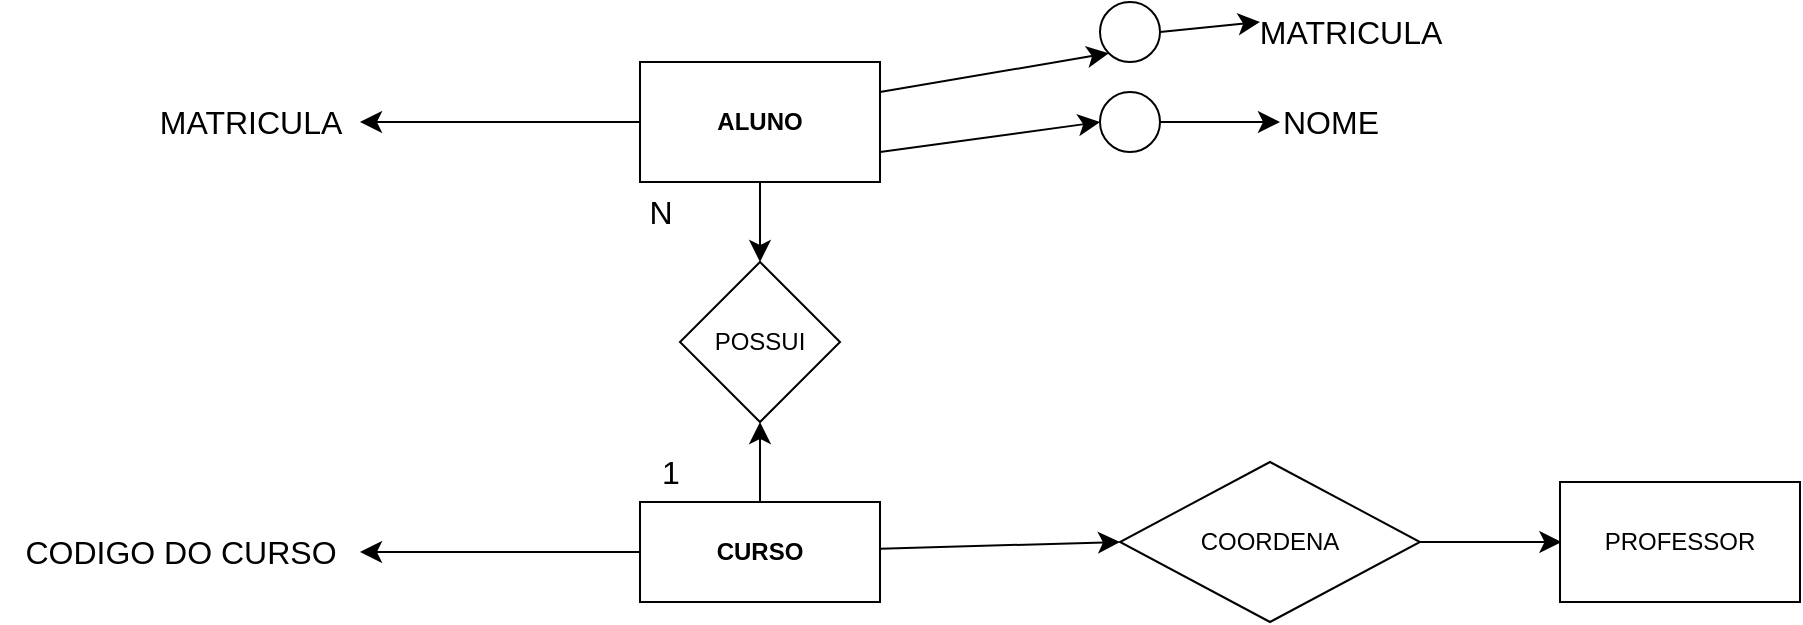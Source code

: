 <mxfile version="28.1.1">
  <diagram name="Página-1" id="gxBmpCW_wgOIX8ltwjLV">
    <mxGraphModel dx="2571" dy="966" grid="1" gridSize="10" guides="1" tooltips="1" connect="1" arrows="1" fold="1" page="1" pageScale="1" pageWidth="827" pageHeight="1169" math="0" shadow="0">
      <root>
        <mxCell id="0" />
        <mxCell id="1" parent="0" />
        <mxCell id="UAIM1vHzZ6v7eg1XLPhz-1" value="&lt;font style=&quot;vertical-align: inherit;&quot; dir=&quot;auto&quot;&gt;&lt;font style=&quot;vertical-align: inherit;&quot; dir=&quot;auto&quot;&gt;ALUNO&lt;/font&gt;&lt;/font&gt;" style="rounded=0;whiteSpace=wrap;html=1;fontStyle=1" parent="1" vertex="1">
          <mxGeometry x="50" y="130" width="120" height="60" as="geometry" />
        </mxCell>
        <mxCell id="UAIM1vHzZ6v7eg1XLPhz-2" value="&lt;font style=&quot;vertical-align: inherit;&quot; dir=&quot;auto&quot;&gt;&lt;font style=&quot;vertical-align: inherit;&quot; dir=&quot;auto&quot;&gt;CURSO&lt;/font&gt;&lt;/font&gt;" style="rounded=0;whiteSpace=wrap;html=1;fontStyle=1" parent="1" vertex="1">
          <mxGeometry x="50" y="350" width="120" height="50" as="geometry" />
        </mxCell>
        <mxCell id="UAIM1vHzZ6v7eg1XLPhz-3" value="&lt;font style=&quot;vertical-align: inherit;&quot; dir=&quot;auto&quot;&gt;&lt;font style=&quot;vertical-align: inherit;&quot; dir=&quot;auto&quot;&gt;COORDENA&lt;/font&gt;&lt;/font&gt;" style="rhombus;whiteSpace=wrap;html=1;" parent="1" vertex="1">
          <mxGeometry x="290" y="330" width="150" height="80" as="geometry" />
        </mxCell>
        <mxCell id="UAIM1vHzZ6v7eg1XLPhz-4" value="&lt;font style=&quot;vertical-align: inherit;&quot; dir=&quot;auto&quot;&gt;&lt;font style=&quot;vertical-align: inherit;&quot; dir=&quot;auto&quot;&gt;PROFESSOR&lt;/font&gt;&lt;/font&gt;" style="rounded=0;whiteSpace=wrap;html=1;" parent="1" vertex="1">
          <mxGeometry x="510" y="340" width="120" height="60" as="geometry" />
        </mxCell>
        <mxCell id="9o845QMhguXBh0l6ZHtV-1" value="" style="endArrow=classic;html=1;rounded=0;fontSize=12;startSize=8;endSize=8;curved=1;entryX=0;entryY=0.5;entryDx=0;entryDy=0;" edge="1" parent="1" source="UAIM1vHzZ6v7eg1XLPhz-2" target="UAIM1vHzZ6v7eg1XLPhz-3">
          <mxGeometry width="50" height="50" relative="1" as="geometry">
            <mxPoint x="140" y="490" as="sourcePoint" />
            <mxPoint x="260" y="490" as="targetPoint" />
          </mxGeometry>
        </mxCell>
        <mxCell id="9o845QMhguXBh0l6ZHtV-2" value="" style="endArrow=classic;html=1;rounded=0;fontSize=12;startSize=8;endSize=8;curved=1;" edge="1" parent="1" source="UAIM1vHzZ6v7eg1XLPhz-3">
          <mxGeometry width="50" height="50" relative="1" as="geometry">
            <mxPoint x="440" y="420" as="sourcePoint" />
            <mxPoint x="510.711" y="370" as="targetPoint" />
          </mxGeometry>
        </mxCell>
        <mxCell id="9o845QMhguXBh0l6ZHtV-3" value="" style="ellipse;whiteSpace=wrap;html=1;aspect=fixed;" vertex="1" parent="1">
          <mxGeometry x="280" y="100" width="30" height="30" as="geometry" />
        </mxCell>
        <mxCell id="9o845QMhguXBh0l6ZHtV-4" value="" style="ellipse;whiteSpace=wrap;html=1;aspect=fixed;" vertex="1" parent="1">
          <mxGeometry x="280" y="145" width="30" height="30" as="geometry" />
        </mxCell>
        <mxCell id="9o845QMhguXBh0l6ZHtV-8" value="" style="endArrow=classic;html=1;rounded=0;fontSize=12;startSize=8;endSize=8;curved=1;exitX=1;exitY=0.25;exitDx=0;exitDy=0;entryX=0;entryY=1;entryDx=0;entryDy=0;" edge="1" parent="1" source="UAIM1vHzZ6v7eg1XLPhz-1" target="9o845QMhguXBh0l6ZHtV-3">
          <mxGeometry width="50" height="50" relative="1" as="geometry">
            <mxPoint x="220" y="170" as="sourcePoint" />
            <mxPoint x="270" y="120" as="targetPoint" />
          </mxGeometry>
        </mxCell>
        <mxCell id="9o845QMhguXBh0l6ZHtV-9" value="" style="endArrow=classic;html=1;rounded=0;fontSize=12;startSize=8;endSize=8;curved=1;exitX=1;exitY=0.75;exitDx=0;exitDy=0;entryX=0;entryY=0.5;entryDx=0;entryDy=0;" edge="1" parent="1" source="UAIM1vHzZ6v7eg1XLPhz-1" target="9o845QMhguXBh0l6ZHtV-4">
          <mxGeometry width="50" height="50" relative="1" as="geometry">
            <mxPoint x="410" y="460" as="sourcePoint" />
            <mxPoint x="460" y="410" as="targetPoint" />
          </mxGeometry>
        </mxCell>
        <mxCell id="9o845QMhguXBh0l6ZHtV-11" value="MATRICULA" style="text;html=1;align=center;verticalAlign=middle;resizable=0;points=[];autosize=1;strokeColor=none;fillColor=none;fontSize=16;" vertex="1" parent="1">
          <mxGeometry x="350" y="100" width="110" height="30" as="geometry" />
        </mxCell>
        <mxCell id="9o845QMhguXBh0l6ZHtV-12" value="NOME" style="text;html=1;align=center;verticalAlign=middle;resizable=0;points=[];autosize=1;strokeColor=none;fillColor=none;fontSize=16;" vertex="1" parent="1">
          <mxGeometry x="360" y="145" width="70" height="30" as="geometry" />
        </mxCell>
        <mxCell id="9o845QMhguXBh0l6ZHtV-14" value="" style="endArrow=classic;html=1;rounded=0;fontSize=12;startSize=8;endSize=8;curved=1;exitX=1;exitY=0.5;exitDx=0;exitDy=0;" edge="1" parent="1" source="9o845QMhguXBh0l6ZHtV-3">
          <mxGeometry width="50" height="50" relative="1" as="geometry">
            <mxPoint x="310" y="160" as="sourcePoint" />
            <mxPoint x="360" y="110" as="targetPoint" />
          </mxGeometry>
        </mxCell>
        <mxCell id="9o845QMhguXBh0l6ZHtV-15" value="" style="endArrow=classic;html=1;rounded=0;fontSize=12;startSize=8;endSize=8;curved=1;exitX=1;exitY=0.5;exitDx=0;exitDy=0;" edge="1" parent="1" source="9o845QMhguXBh0l6ZHtV-4">
          <mxGeometry width="50" height="50" relative="1" as="geometry">
            <mxPoint x="320" y="210" as="sourcePoint" />
            <mxPoint x="370" y="160" as="targetPoint" />
          </mxGeometry>
        </mxCell>
        <mxCell id="9o845QMhguXBh0l6ZHtV-16" value="" style="endArrow=classic;html=1;rounded=0;fontSize=12;startSize=8;endSize=8;curved=1;exitX=0.5;exitY=1;exitDx=0;exitDy=0;" edge="1" parent="1" source="UAIM1vHzZ6v7eg1XLPhz-1">
          <mxGeometry width="50" height="50" relative="1" as="geometry">
            <mxPoint x="70" y="250" as="sourcePoint" />
            <mxPoint x="110" y="230" as="targetPoint" />
          </mxGeometry>
        </mxCell>
        <mxCell id="9o845QMhguXBh0l6ZHtV-17" value="POSSUI" style="rhombus;whiteSpace=wrap;html=1;" vertex="1" parent="1">
          <mxGeometry x="70" y="230" width="80" height="80" as="geometry" />
        </mxCell>
        <mxCell id="9o845QMhguXBh0l6ZHtV-18" style="edgeStyle=none;curved=1;rounded=0;orthogonalLoop=1;jettySize=auto;html=1;exitX=0.5;exitY=1;exitDx=0;exitDy=0;fontSize=12;startSize=8;endSize=8;" edge="1" parent="1" source="9o845QMhguXBh0l6ZHtV-17" target="9o845QMhguXBh0l6ZHtV-17">
          <mxGeometry relative="1" as="geometry" />
        </mxCell>
        <mxCell id="9o845QMhguXBh0l6ZHtV-20" value="" style="endArrow=classic;html=1;rounded=0;fontSize=12;startSize=8;endSize=8;curved=1;exitX=0.5;exitY=0;exitDx=0;exitDy=0;" edge="1" parent="1" source="UAIM1vHzZ6v7eg1XLPhz-2">
          <mxGeometry width="50" height="50" relative="1" as="geometry">
            <mxPoint x="60" y="360" as="sourcePoint" />
            <mxPoint x="110" y="310" as="targetPoint" />
          </mxGeometry>
        </mxCell>
        <mxCell id="9o845QMhguXBh0l6ZHtV-22" value="" style="endArrow=classic;html=1;rounded=0;fontSize=12;startSize=8;endSize=8;curved=1;exitX=0;exitY=0.5;exitDx=0;exitDy=0;" edge="1" parent="1" source="UAIM1vHzZ6v7eg1XLPhz-1">
          <mxGeometry width="50" height="50" relative="1" as="geometry">
            <mxPoint x="-110" y="170" as="sourcePoint" />
            <mxPoint x="-90" y="160" as="targetPoint" />
          </mxGeometry>
        </mxCell>
        <mxCell id="9o845QMhguXBh0l6ZHtV-23" value="MATRICULA" style="text;html=1;align=center;verticalAlign=middle;resizable=0;points=[];autosize=1;strokeColor=none;fillColor=none;fontSize=16;" vertex="1" parent="1">
          <mxGeometry x="-200" y="145" width="110" height="30" as="geometry" />
        </mxCell>
        <mxCell id="9o845QMhguXBh0l6ZHtV-24" value="" style="endArrow=classic;html=1;rounded=0;fontSize=12;startSize=8;endSize=8;curved=1;exitX=0;exitY=0.5;exitDx=0;exitDy=0;" edge="1" parent="1" source="UAIM1vHzZ6v7eg1XLPhz-2">
          <mxGeometry width="50" height="50" relative="1" as="geometry">
            <mxPoint x="-110" y="420" as="sourcePoint" />
            <mxPoint x="-90" y="375" as="targetPoint" />
          </mxGeometry>
        </mxCell>
        <mxCell id="9o845QMhguXBh0l6ZHtV-25" value="N" style="text;html=1;align=center;verticalAlign=middle;resizable=0;points=[];autosize=1;strokeColor=none;fillColor=none;fontSize=16;" vertex="1" parent="1">
          <mxGeometry x="40" y="190" width="40" height="30" as="geometry" />
        </mxCell>
        <mxCell id="9o845QMhguXBh0l6ZHtV-26" value="CODIGO DO CURSO" style="text;html=1;align=center;verticalAlign=middle;resizable=0;points=[];autosize=1;strokeColor=none;fillColor=none;fontSize=16;" vertex="1" parent="1">
          <mxGeometry x="-270" y="360" width="180" height="30" as="geometry" />
        </mxCell>
        <mxCell id="9o845QMhguXBh0l6ZHtV-27" value="1" style="text;html=1;align=center;verticalAlign=middle;resizable=0;points=[];autosize=1;strokeColor=none;fillColor=none;fontSize=16;" vertex="1" parent="1">
          <mxGeometry x="50" y="320" width="30" height="30" as="geometry" />
        </mxCell>
      </root>
    </mxGraphModel>
  </diagram>
</mxfile>
